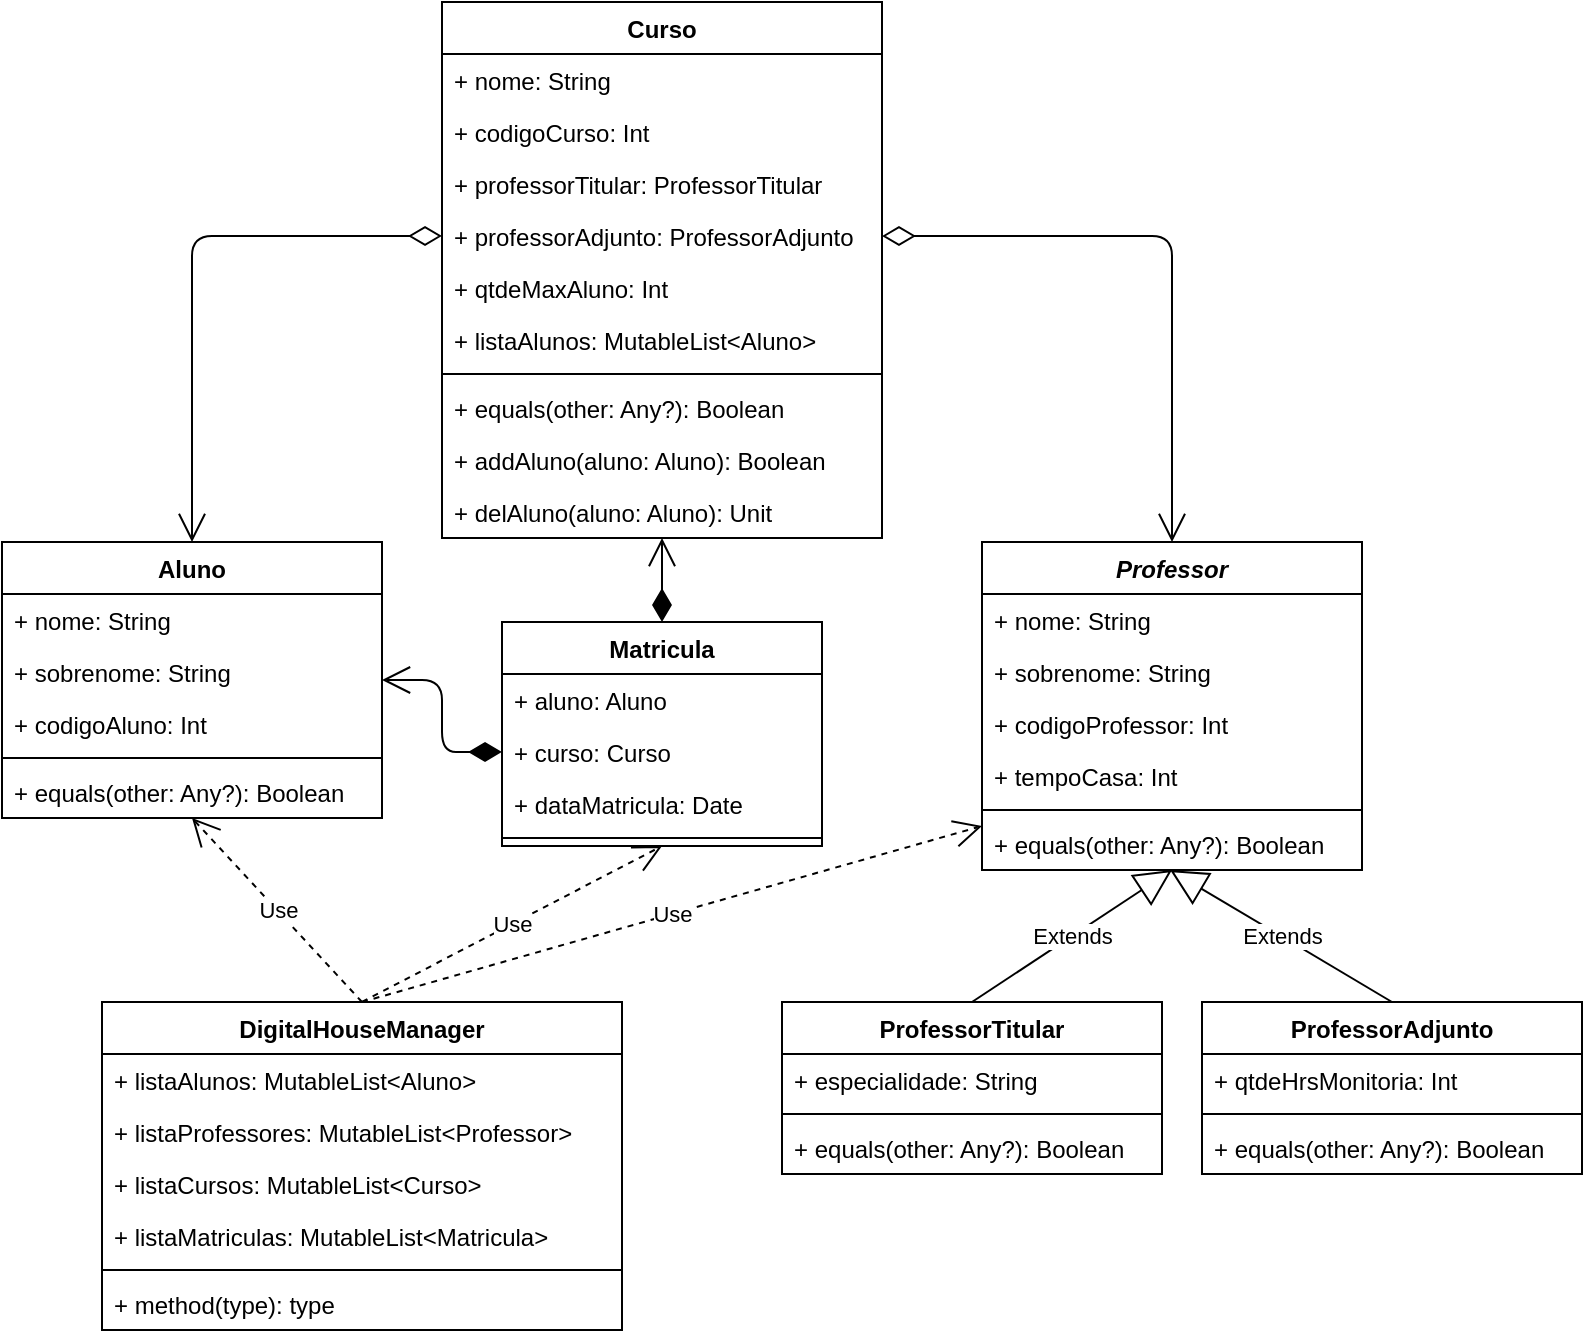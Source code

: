<mxfile version="13.7.3" type="device"><diagram id="QUUCnD6aDWDqo5BVCzj1" name="Page-1"><mxGraphModel dx="1102" dy="583" grid="1" gridSize="10" guides="1" tooltips="1" connect="1" arrows="1" fold="1" page="1" pageScale="1" pageWidth="827" pageHeight="1169" math="0" shadow="0"><root><mxCell id="0"/><mxCell id="1" parent="0"/><mxCell id="6pcOomgbxYtR077IxrYb-22" value="Extends" style="endArrow=block;endSize=16;endFill=0;html=1;exitX=0.5;exitY=0;exitDx=0;exitDy=0;entryX=0.5;entryY=1;entryDx=0;entryDy=0;" edge="1" parent="1" source="6pcOomgbxYtR077IxrYb-8" target="6pcOomgbxYtR077IxrYb-1"><mxGeometry width="160" relative="1" as="geometry"><mxPoint x="330" y="300" as="sourcePoint"/><mxPoint x="490" y="300" as="targetPoint"/></mxGeometry></mxCell><mxCell id="6pcOomgbxYtR077IxrYb-23" value="Extends" style="endArrow=block;endSize=16;endFill=0;html=1;exitX=0.5;exitY=0;exitDx=0;exitDy=0;entryX=0.495;entryY=1;entryDx=0;entryDy=0;entryPerimeter=0;" edge="1" parent="1" source="6pcOomgbxYtR077IxrYb-15" target="6pcOomgbxYtR077IxrYb-4"><mxGeometry width="160" relative="1" as="geometry"><mxPoint x="640" y="326" as="sourcePoint"/><mxPoint x="620" y="250" as="targetPoint"/></mxGeometry></mxCell><mxCell id="GK7I19TVUTFbV8riElNi-8" value="Curso" style="swimlane;fontStyle=1;align=center;verticalAlign=top;childLayout=stackLayout;horizontal=1;startSize=26;horizontalStack=0;resizeParent=1;resizeParentMax=0;resizeLast=0;collapsible=1;marginBottom=0;" parent="1" vertex="1"><mxGeometry x="250" y="20" width="220" height="268" as="geometry"/></mxCell><mxCell id="GK7I19TVUTFbV8riElNi-9" value="+ nome: String" style="text;strokeColor=none;fillColor=none;align=left;verticalAlign=top;spacingLeft=4;spacingRight=4;overflow=hidden;rotatable=0;points=[[0,0.5],[1,0.5]];portConstraint=eastwest;" parent="GK7I19TVUTFbV8riElNi-8" vertex="1"><mxGeometry y="26" width="220" height="26" as="geometry"/></mxCell><mxCell id="6pcOomgbxYtR077IxrYb-26" value="+ codigoCurso: Int" style="text;strokeColor=none;fillColor=none;align=left;verticalAlign=top;spacingLeft=4;spacingRight=4;overflow=hidden;rotatable=0;points=[[0,0.5],[1,0.5]];portConstraint=eastwest;" vertex="1" parent="GK7I19TVUTFbV8riElNi-8"><mxGeometry y="52" width="220" height="26" as="geometry"/></mxCell><mxCell id="6pcOomgbxYtR077IxrYb-28" value="+ professorTitular: ProfessorTitular" style="text;strokeColor=none;fillColor=none;align=left;verticalAlign=top;spacingLeft=4;spacingRight=4;overflow=hidden;rotatable=0;points=[[0,0.5],[1,0.5]];portConstraint=eastwest;" vertex="1" parent="GK7I19TVUTFbV8riElNi-8"><mxGeometry y="78" width="220" height="26" as="geometry"/></mxCell><mxCell id="6pcOomgbxYtR077IxrYb-29" value="+ professorAdjunto: ProfessorAdjunto" style="text;strokeColor=none;fillColor=none;align=left;verticalAlign=top;spacingLeft=4;spacingRight=4;overflow=hidden;rotatable=0;points=[[0,0.5],[1,0.5]];portConstraint=eastwest;" vertex="1" parent="GK7I19TVUTFbV8riElNi-8"><mxGeometry y="104" width="220" height="26" as="geometry"/></mxCell><mxCell id="6pcOomgbxYtR077IxrYb-30" value="+ qtdeMaxAluno: Int" style="text;strokeColor=none;fillColor=none;align=left;verticalAlign=top;spacingLeft=4;spacingRight=4;overflow=hidden;rotatable=0;points=[[0,0.5],[1,0.5]];portConstraint=eastwest;" vertex="1" parent="GK7I19TVUTFbV8riElNi-8"><mxGeometry y="130" width="220" height="26" as="geometry"/></mxCell><mxCell id="GK7I19TVUTFbV8riElNi-12" value="+ listaAlunos: MutableList&lt;Aluno&gt;" style="text;strokeColor=none;fillColor=none;align=left;verticalAlign=top;spacingLeft=4;spacingRight=4;overflow=hidden;rotatable=0;points=[[0,0.5],[1,0.5]];portConstraint=eastwest;" parent="GK7I19TVUTFbV8riElNi-8" vertex="1"><mxGeometry y="156" width="220" height="26" as="geometry"/></mxCell><mxCell id="GK7I19TVUTFbV8riElNi-10" value="" style="line;strokeWidth=1;fillColor=none;align=left;verticalAlign=middle;spacingTop=-1;spacingLeft=3;spacingRight=3;rotatable=0;labelPosition=right;points=[];portConstraint=eastwest;" parent="GK7I19TVUTFbV8riElNi-8" vertex="1"><mxGeometry y="182" width="220" height="8" as="geometry"/></mxCell><mxCell id="6pcOomgbxYtR077IxrYb-58" value="+ equals(other: Any?): Boolean" style="text;strokeColor=none;fillColor=none;align=left;verticalAlign=top;spacingLeft=4;spacingRight=4;overflow=hidden;rotatable=0;points=[[0,0.5],[1,0.5]];portConstraint=eastwest;" vertex="1" parent="GK7I19TVUTFbV8riElNi-8"><mxGeometry y="190" width="220" height="26" as="geometry"/></mxCell><mxCell id="6pcOomgbxYtR077IxrYb-59" value="+ addAluno(aluno: Aluno): Boolean" style="text;strokeColor=none;fillColor=none;align=left;verticalAlign=top;spacingLeft=4;spacingRight=4;overflow=hidden;rotatable=0;points=[[0,0.5],[1,0.5]];portConstraint=eastwest;" vertex="1" parent="GK7I19TVUTFbV8riElNi-8"><mxGeometry y="216" width="220" height="26" as="geometry"/></mxCell><mxCell id="GK7I19TVUTFbV8riElNi-11" value="+ delAluno(aluno: Aluno): Unit" style="text;strokeColor=none;fillColor=none;align=left;verticalAlign=top;spacingLeft=4;spacingRight=4;overflow=hidden;rotatable=0;points=[[0,0.5],[1,0.5]];portConstraint=eastwest;" parent="GK7I19TVUTFbV8riElNi-8" vertex="1"><mxGeometry y="242" width="220" height="26" as="geometry"/></mxCell><mxCell id="GK7I19TVUTFbV8riElNi-13" value="Aluno" style="swimlane;fontStyle=1;align=center;verticalAlign=top;childLayout=stackLayout;horizontal=1;startSize=26;horizontalStack=0;resizeParent=1;resizeParentMax=0;resizeLast=0;collapsible=1;marginBottom=0;" parent="1" vertex="1"><mxGeometry x="30" y="290" width="190" height="138" as="geometry"/></mxCell><mxCell id="GK7I19TVUTFbV8riElNi-14" value="+ nome: String" style="text;strokeColor=none;fillColor=none;align=left;verticalAlign=top;spacingLeft=4;spacingRight=4;overflow=hidden;rotatable=0;points=[[0,0.5],[1,0.5]];portConstraint=eastwest;" parent="GK7I19TVUTFbV8riElNi-13" vertex="1"><mxGeometry y="26" width="190" height="26" as="geometry"/></mxCell><mxCell id="GK7I19TVUTFbV8riElNi-17" value="+ sobrenome: String" style="text;strokeColor=none;fillColor=none;align=left;verticalAlign=top;spacingLeft=4;spacingRight=4;overflow=hidden;rotatable=0;points=[[0,0.5],[1,0.5]];portConstraint=eastwest;" parent="GK7I19TVUTFbV8riElNi-13" vertex="1"><mxGeometry y="52" width="190" height="26" as="geometry"/></mxCell><mxCell id="GK7I19TVUTFbV8riElNi-18" value="+ codigoAluno: Int" style="text;strokeColor=none;fillColor=none;align=left;verticalAlign=top;spacingLeft=4;spacingRight=4;overflow=hidden;rotatable=0;points=[[0,0.5],[1,0.5]];portConstraint=eastwest;" parent="GK7I19TVUTFbV8riElNi-13" vertex="1"><mxGeometry y="78" width="190" height="26" as="geometry"/></mxCell><mxCell id="GK7I19TVUTFbV8riElNi-15" value="" style="line;strokeWidth=1;fillColor=none;align=left;verticalAlign=middle;spacingTop=-1;spacingLeft=3;spacingRight=3;rotatable=0;labelPosition=right;points=[];portConstraint=eastwest;" parent="GK7I19TVUTFbV8riElNi-13" vertex="1"><mxGeometry y="104" width="190" height="8" as="geometry"/></mxCell><mxCell id="GK7I19TVUTFbV8riElNi-16" value="+ equals(other: Any?): Boolean" style="text;strokeColor=none;fillColor=none;align=left;verticalAlign=top;spacingLeft=4;spacingRight=4;overflow=hidden;rotatable=0;points=[[0,0.5],[1,0.5]];portConstraint=eastwest;" parent="GK7I19TVUTFbV8riElNi-13" vertex="1"><mxGeometry y="112" width="190" height="26" as="geometry"/></mxCell><mxCell id="6pcOomgbxYtR077IxrYb-1" value="Professor" style="swimlane;fontStyle=3;align=center;verticalAlign=top;childLayout=stackLayout;horizontal=1;startSize=26;horizontalStack=0;resizeParent=1;resizeParentMax=0;resizeLast=0;collapsible=1;marginBottom=0;" vertex="1" parent="1"><mxGeometry x="520" y="290" width="190" height="164" as="geometry"/></mxCell><mxCell id="6pcOomgbxYtR077IxrYb-2" value="+ nome: String" style="text;strokeColor=none;fillColor=none;align=left;verticalAlign=top;spacingLeft=4;spacingRight=4;overflow=hidden;rotatable=0;points=[[0,0.5],[1,0.5]];portConstraint=eastwest;" vertex="1" parent="6pcOomgbxYtR077IxrYb-1"><mxGeometry y="26" width="190" height="26" as="geometry"/></mxCell><mxCell id="6pcOomgbxYtR077IxrYb-5" value="+ sobrenome: String" style="text;strokeColor=none;fillColor=none;align=left;verticalAlign=top;spacingLeft=4;spacingRight=4;overflow=hidden;rotatable=0;points=[[0,0.5],[1,0.5]];portConstraint=eastwest;" vertex="1" parent="6pcOomgbxYtR077IxrYb-1"><mxGeometry y="52" width="190" height="26" as="geometry"/></mxCell><mxCell id="6pcOomgbxYtR077IxrYb-7" value="+ codigoProfessor: Int" style="text;strokeColor=none;fillColor=none;align=left;verticalAlign=top;spacingLeft=4;spacingRight=4;overflow=hidden;rotatable=0;points=[[0,0.5],[1,0.5]];portConstraint=eastwest;" vertex="1" parent="6pcOomgbxYtR077IxrYb-1"><mxGeometry y="78" width="190" height="26" as="geometry"/></mxCell><mxCell id="6pcOomgbxYtR077IxrYb-6" value="+ tempoCasa: Int" style="text;strokeColor=none;fillColor=none;align=left;verticalAlign=top;spacingLeft=4;spacingRight=4;overflow=hidden;rotatable=0;points=[[0,0.5],[1,0.5]];portConstraint=eastwest;" vertex="1" parent="6pcOomgbxYtR077IxrYb-1"><mxGeometry y="104" width="190" height="26" as="geometry"/></mxCell><mxCell id="6pcOomgbxYtR077IxrYb-3" value="" style="line;strokeWidth=1;fillColor=none;align=left;verticalAlign=middle;spacingTop=-1;spacingLeft=3;spacingRight=3;rotatable=0;labelPosition=right;points=[];portConstraint=eastwest;" vertex="1" parent="6pcOomgbxYtR077IxrYb-1"><mxGeometry y="130" width="190" height="8" as="geometry"/></mxCell><mxCell id="6pcOomgbxYtR077IxrYb-4" value="+ equals(other: Any?): Boolean" style="text;strokeColor=none;fillColor=none;align=left;verticalAlign=top;spacingLeft=4;spacingRight=4;overflow=hidden;rotatable=0;points=[[0,0.5],[1,0.5]];portConstraint=eastwest;" vertex="1" parent="6pcOomgbxYtR077IxrYb-1"><mxGeometry y="138" width="190" height="26" as="geometry"/></mxCell><mxCell id="6pcOomgbxYtR077IxrYb-8" value="ProfessorTitular" style="swimlane;fontStyle=1;align=center;verticalAlign=top;childLayout=stackLayout;horizontal=1;startSize=26;horizontalStack=0;resizeParent=1;resizeParentMax=0;resizeLast=0;collapsible=1;marginBottom=0;" vertex="1" parent="1"><mxGeometry x="420" y="520" width="190" height="86" as="geometry"/></mxCell><mxCell id="6pcOomgbxYtR077IxrYb-9" value="+ especialidade: String" style="text;strokeColor=none;fillColor=none;align=left;verticalAlign=top;spacingLeft=4;spacingRight=4;overflow=hidden;rotatable=0;points=[[0,0.5],[1,0.5]];portConstraint=eastwest;" vertex="1" parent="6pcOomgbxYtR077IxrYb-8"><mxGeometry y="26" width="190" height="26" as="geometry"/></mxCell><mxCell id="6pcOomgbxYtR077IxrYb-13" value="" style="line;strokeWidth=1;fillColor=none;align=left;verticalAlign=middle;spacingTop=-1;spacingLeft=3;spacingRight=3;rotatable=0;labelPosition=right;points=[];portConstraint=eastwest;" vertex="1" parent="6pcOomgbxYtR077IxrYb-8"><mxGeometry y="52" width="190" height="8" as="geometry"/></mxCell><mxCell id="6pcOomgbxYtR077IxrYb-14" value="+ equals(other: Any?): Boolean" style="text;strokeColor=none;fillColor=none;align=left;verticalAlign=top;spacingLeft=4;spacingRight=4;overflow=hidden;rotatable=0;points=[[0,0.5],[1,0.5]];portConstraint=eastwest;" vertex="1" parent="6pcOomgbxYtR077IxrYb-8"><mxGeometry y="60" width="190" height="26" as="geometry"/></mxCell><mxCell id="6pcOomgbxYtR077IxrYb-15" value="ProfessorAdjunto" style="swimlane;fontStyle=1;align=center;verticalAlign=top;childLayout=stackLayout;horizontal=1;startSize=26;horizontalStack=0;resizeParent=1;resizeParentMax=0;resizeLast=0;collapsible=1;marginBottom=0;" vertex="1" parent="1"><mxGeometry x="630" y="520" width="190" height="86" as="geometry"/></mxCell><mxCell id="6pcOomgbxYtR077IxrYb-19" value="+ qtdeHrsMonitoria: Int" style="text;strokeColor=none;fillColor=none;align=left;verticalAlign=top;spacingLeft=4;spacingRight=4;overflow=hidden;rotatable=0;points=[[0,0.5],[1,0.5]];portConstraint=eastwest;" vertex="1" parent="6pcOomgbxYtR077IxrYb-15"><mxGeometry y="26" width="190" height="26" as="geometry"/></mxCell><mxCell id="6pcOomgbxYtR077IxrYb-20" value="" style="line;strokeWidth=1;fillColor=none;align=left;verticalAlign=middle;spacingTop=-1;spacingLeft=3;spacingRight=3;rotatable=0;labelPosition=right;points=[];portConstraint=eastwest;" vertex="1" parent="6pcOomgbxYtR077IxrYb-15"><mxGeometry y="52" width="190" height="8" as="geometry"/></mxCell><mxCell id="6pcOomgbxYtR077IxrYb-21" value="+ equals(other: Any?): Boolean" style="text;strokeColor=none;fillColor=none;align=left;verticalAlign=top;spacingLeft=4;spacingRight=4;overflow=hidden;rotatable=0;points=[[0,0.5],[1,0.5]];portConstraint=eastwest;" vertex="1" parent="6pcOomgbxYtR077IxrYb-15"><mxGeometry y="60" width="190" height="26" as="geometry"/></mxCell><mxCell id="6pcOomgbxYtR077IxrYb-32" value="" style="endArrow=open;html=1;endSize=12;startArrow=diamondThin;startSize=14;startFill=0;edgeStyle=orthogonalEdgeStyle;align=left;verticalAlign=bottom;exitX=0;exitY=0.5;exitDx=0;exitDy=0;entryX=0.5;entryY=0;entryDx=0;entryDy=0;" edge="1" parent="1" source="6pcOomgbxYtR077IxrYb-29" target="GK7I19TVUTFbV8riElNi-13"><mxGeometry x="-0.75" y="20" relative="1" as="geometry"><mxPoint x="330" y="300" as="sourcePoint"/><mxPoint x="490" y="300" as="targetPoint"/><mxPoint as="offset"/></mxGeometry></mxCell><mxCell id="6pcOomgbxYtR077IxrYb-35" value="" style="endArrow=open;html=1;endSize=12;startArrow=diamondThin;startSize=14;startFill=0;edgeStyle=orthogonalEdgeStyle;align=left;verticalAlign=bottom;exitX=1;exitY=0.5;exitDx=0;exitDy=0;entryX=0.5;entryY=0;entryDx=0;entryDy=0;" edge="1" parent="1" source="6pcOomgbxYtR077IxrYb-29" target="6pcOomgbxYtR077IxrYb-1"><mxGeometry x="-0.75" y="20" relative="1" as="geometry"><mxPoint x="250" y="168" as="sourcePoint"/><mxPoint x="125" y="321" as="targetPoint"/><mxPoint as="offset"/></mxGeometry></mxCell><mxCell id="6pcOomgbxYtR077IxrYb-43" value="" style="endArrow=open;html=1;endSize=12;startArrow=diamondThin;startSize=14;startFill=1;edgeStyle=orthogonalEdgeStyle;align=left;verticalAlign=bottom;exitX=0;exitY=0.5;exitDx=0;exitDy=0;entryX=1;entryY=0.5;entryDx=0;entryDy=0;" edge="1" parent="1" source="6pcOomgbxYtR077IxrYb-42" target="GK7I19TVUTFbV8riElNi-13"><mxGeometry x="-0.918" y="63" relative="1" as="geometry"><mxPoint x="330" y="370" as="sourcePoint"/><mxPoint x="490" y="370" as="targetPoint"/><mxPoint x="23" y="49" as="offset"/></mxGeometry></mxCell><mxCell id="6pcOomgbxYtR077IxrYb-44" value="" style="endArrow=open;html=1;endSize=12;startArrow=diamondThin;startSize=14;startFill=1;edgeStyle=orthogonalEdgeStyle;align=left;verticalAlign=bottom;exitX=0.5;exitY=0;exitDx=0;exitDy=0;entryX=0.5;entryY=1;entryDx=0;entryDy=0;" edge="1" parent="1" source="6pcOomgbxYtR077IxrYb-36" target="GK7I19TVUTFbV8riElNi-8"><mxGeometry x="-0.28" y="-40" relative="1" as="geometry"><mxPoint x="330" y="370" as="sourcePoint"/><mxPoint x="490" y="370" as="targetPoint"/><mxPoint as="offset"/></mxGeometry></mxCell><mxCell id="6pcOomgbxYtR077IxrYb-45" value="DigitalHouseManager" style="swimlane;fontStyle=1;align=center;verticalAlign=top;childLayout=stackLayout;horizontal=1;startSize=26;horizontalStack=0;resizeParent=1;resizeParentMax=0;resizeLast=0;collapsible=1;marginBottom=0;" vertex="1" parent="1"><mxGeometry x="80" y="520" width="260" height="164" as="geometry"/></mxCell><mxCell id="6pcOomgbxYtR077IxrYb-49" value="+ listaAlunos: MutableList&lt;Aluno&gt;" style="text;strokeColor=none;fillColor=none;align=left;verticalAlign=top;spacingLeft=4;spacingRight=4;overflow=hidden;rotatable=0;points=[[0,0.5],[1,0.5]];portConstraint=eastwest;" vertex="1" parent="6pcOomgbxYtR077IxrYb-45"><mxGeometry y="26" width="260" height="26" as="geometry"/></mxCell><mxCell id="6pcOomgbxYtR077IxrYb-50" value="+ listaProfessores: MutableList&lt;Professor&gt;" style="text;strokeColor=none;fillColor=none;align=left;verticalAlign=top;spacingLeft=4;spacingRight=4;overflow=hidden;rotatable=0;points=[[0,0.5],[1,0.5]];portConstraint=eastwest;" vertex="1" parent="6pcOomgbxYtR077IxrYb-45"><mxGeometry y="52" width="260" height="26" as="geometry"/></mxCell><mxCell id="6pcOomgbxYtR077IxrYb-51" value="+ listaCursos: MutableList&lt;Curso&gt;" style="text;strokeColor=none;fillColor=none;align=left;verticalAlign=top;spacingLeft=4;spacingRight=4;overflow=hidden;rotatable=0;points=[[0,0.5],[1,0.5]];portConstraint=eastwest;" vertex="1" parent="6pcOomgbxYtR077IxrYb-45"><mxGeometry y="78" width="260" height="26" as="geometry"/></mxCell><mxCell id="6pcOomgbxYtR077IxrYb-46" value="+ listaMatriculas: MutableList&lt;Matricula&gt;" style="text;strokeColor=none;fillColor=none;align=left;verticalAlign=top;spacingLeft=4;spacingRight=4;overflow=hidden;rotatable=0;points=[[0,0.5],[1,0.5]];portConstraint=eastwest;" vertex="1" parent="6pcOomgbxYtR077IxrYb-45"><mxGeometry y="104" width="260" height="26" as="geometry"/></mxCell><mxCell id="6pcOomgbxYtR077IxrYb-47" value="" style="line;strokeWidth=1;fillColor=none;align=left;verticalAlign=middle;spacingTop=-1;spacingLeft=3;spacingRight=3;rotatable=0;labelPosition=right;points=[];portConstraint=eastwest;" vertex="1" parent="6pcOomgbxYtR077IxrYb-45"><mxGeometry y="130" width="260" height="8" as="geometry"/></mxCell><mxCell id="6pcOomgbxYtR077IxrYb-48" value="+ method(type): type" style="text;strokeColor=none;fillColor=none;align=left;verticalAlign=top;spacingLeft=4;spacingRight=4;overflow=hidden;rotatable=0;points=[[0,0.5],[1,0.5]];portConstraint=eastwest;" vertex="1" parent="6pcOomgbxYtR077IxrYb-45"><mxGeometry y="138" width="260" height="26" as="geometry"/></mxCell><mxCell id="6pcOomgbxYtR077IxrYb-55" value="Use" style="endArrow=open;endSize=12;dashed=1;html=1;exitX=0.5;exitY=0;exitDx=0;exitDy=0;entryX=0.5;entryY=1;entryDx=0;entryDy=0;" edge="1" parent="1" source="6pcOomgbxYtR077IxrYb-45" target="GK7I19TVUTFbV8riElNi-13"><mxGeometry width="160" relative="1" as="geometry"><mxPoint x="330" y="470" as="sourcePoint"/><mxPoint x="490" y="470" as="targetPoint"/></mxGeometry></mxCell><mxCell id="6pcOomgbxYtR077IxrYb-56" value="Use" style="endArrow=open;endSize=12;dashed=1;html=1;exitX=0.5;exitY=0;exitDx=0;exitDy=0;entryX=0.5;entryY=1;entryDx=0;entryDy=0;" edge="1" parent="1" target="6pcOomgbxYtR077IxrYb-36"><mxGeometry width="160" relative="1" as="geometry"><mxPoint x="210" y="520" as="sourcePoint"/><mxPoint x="125" y="428" as="targetPoint"/></mxGeometry></mxCell><mxCell id="6pcOomgbxYtR077IxrYb-57" value="Use" style="endArrow=open;endSize=12;dashed=1;html=1;exitX=0.5;exitY=0;exitDx=0;exitDy=0;entryX=0;entryY=0.154;entryDx=0;entryDy=0;entryPerimeter=0;" edge="1" parent="1" source="6pcOomgbxYtR077IxrYb-45" target="6pcOomgbxYtR077IxrYb-4"><mxGeometry width="160" relative="1" as="geometry"><mxPoint x="220" y="530" as="sourcePoint"/><mxPoint x="135" y="438" as="targetPoint"/></mxGeometry></mxCell><mxCell id="6pcOomgbxYtR077IxrYb-36" value="Matricula" style="swimlane;fontStyle=1;align=center;verticalAlign=top;childLayout=stackLayout;horizontal=1;startSize=26;horizontalStack=0;resizeParent=1;resizeParentMax=0;resizeLast=0;collapsible=1;marginBottom=0;" vertex="1" parent="1"><mxGeometry x="280" y="330" width="160" height="112" as="geometry"/></mxCell><mxCell id="6pcOomgbxYtR077IxrYb-41" value="+ aluno: Aluno" style="text;strokeColor=none;fillColor=none;align=left;verticalAlign=top;spacingLeft=4;spacingRight=4;overflow=hidden;rotatable=0;points=[[0,0.5],[1,0.5]];portConstraint=eastwest;" vertex="1" parent="6pcOomgbxYtR077IxrYb-36"><mxGeometry y="26" width="160" height="26" as="geometry"/></mxCell><mxCell id="6pcOomgbxYtR077IxrYb-42" value="+ curso: Curso" style="text;strokeColor=none;fillColor=none;align=left;verticalAlign=top;spacingLeft=4;spacingRight=4;overflow=hidden;rotatable=0;points=[[0,0.5],[1,0.5]];portConstraint=eastwest;" vertex="1" parent="6pcOomgbxYtR077IxrYb-36"><mxGeometry y="52" width="160" height="26" as="geometry"/></mxCell><mxCell id="6pcOomgbxYtR077IxrYb-37" value="+ dataMatricula: Date" style="text;strokeColor=none;fillColor=none;align=left;verticalAlign=top;spacingLeft=4;spacingRight=4;overflow=hidden;rotatable=0;points=[[0,0.5],[1,0.5]];portConstraint=eastwest;" vertex="1" parent="6pcOomgbxYtR077IxrYb-36"><mxGeometry y="78" width="160" height="26" as="geometry"/></mxCell><mxCell id="6pcOomgbxYtR077IxrYb-38" value="" style="line;strokeWidth=1;fillColor=none;align=left;verticalAlign=middle;spacingTop=-1;spacingLeft=3;spacingRight=3;rotatable=0;labelPosition=right;points=[];portConstraint=eastwest;" vertex="1" parent="6pcOomgbxYtR077IxrYb-36"><mxGeometry y="104" width="160" height="8" as="geometry"/></mxCell></root></mxGraphModel></diagram></mxfile>